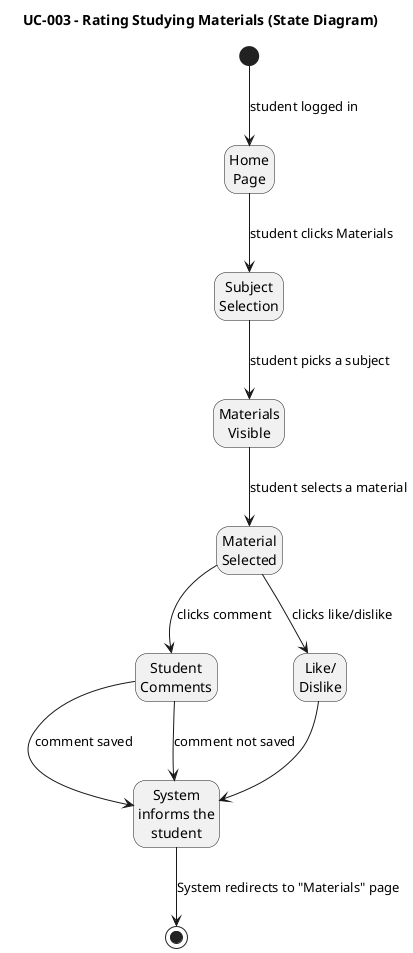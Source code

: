 @startuml RatingStudyingMaterialsStates
title UC-003 – Rating Studying Materials (State Diagram)
hide empty description

state "Home\nPage" as Home
state "Subject\nSelection" as SubjectSelection
state "Materials\nVisible" as MaterialsVisible
state "Material\nSelected" as MaterialSelected
state "Student\nComments" as CommentWritten
state "Like/\nDislike" as Rated
state "System\ninforms the\nstudent" as Informs

[*] --> Home : student logged in

Home --> SubjectSelection : student clicks Materials
SubjectSelection --> MaterialsVisible : student picks a subject

MaterialsVisible --> MaterialSelected : student selects a material
MaterialSelected --> CommentWritten : clicks comment
MaterialSelected --> Rated : clicks like/dislike

CommentWritten --> Informs : comment saved
CommentWritten --> Informs : comment not saved

Rated --> Informs

Informs --> [*] : System redirects to "Materials" page
@enduml
